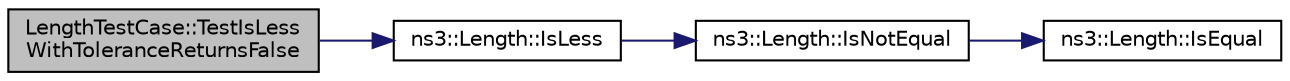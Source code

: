 digraph "LengthTestCase::TestIsLessWithToleranceReturnsFalse"
{
 // LATEX_PDF_SIZE
  edge [fontname="Helvetica",fontsize="10",labelfontname="Helvetica",labelfontsize="10"];
  node [fontname="Helvetica",fontsize="10",shape=record];
  rankdir="LR";
  Node1 [label="LengthTestCase::TestIsLess\lWithToleranceReturnsFalse",height=0.2,width=0.4,color="black", fillcolor="grey75", style="filled", fontcolor="black",tooltip="Test member comparison operators."];
  Node1 -> Node2 [color="midnightblue",fontsize="10",style="solid",fontname="Helvetica"];
  Node2 [label="ns3::Length::IsLess",height=0.2,width=0.4,color="black", fillcolor="white", style="filled",URL="$classns3_1_1_length.html#af0c467253ef6071a76f5e5be9faaab0b",tooltip="Check if other is greater in value than this instance."];
  Node2 -> Node3 [color="midnightblue",fontsize="10",style="solid",fontname="Helvetica"];
  Node3 [label="ns3::Length::IsNotEqual",height=0.2,width=0.4,color="black", fillcolor="white", style="filled",URL="$classns3_1_1_length.html#afc8a88668c98a0669175647cda750a50",tooltip="Check if other is not equal in value to this instance."];
  Node3 -> Node4 [color="midnightblue",fontsize="10",style="solid",fontname="Helvetica"];
  Node4 [label="ns3::Length::IsEqual",height=0.2,width=0.4,color="black", fillcolor="white", style="filled",URL="$classns3_1_1_length.html#a6d11c0df69bc2a7262961157d4712d79",tooltip="Check if other is equal in value to this instance."];
}
